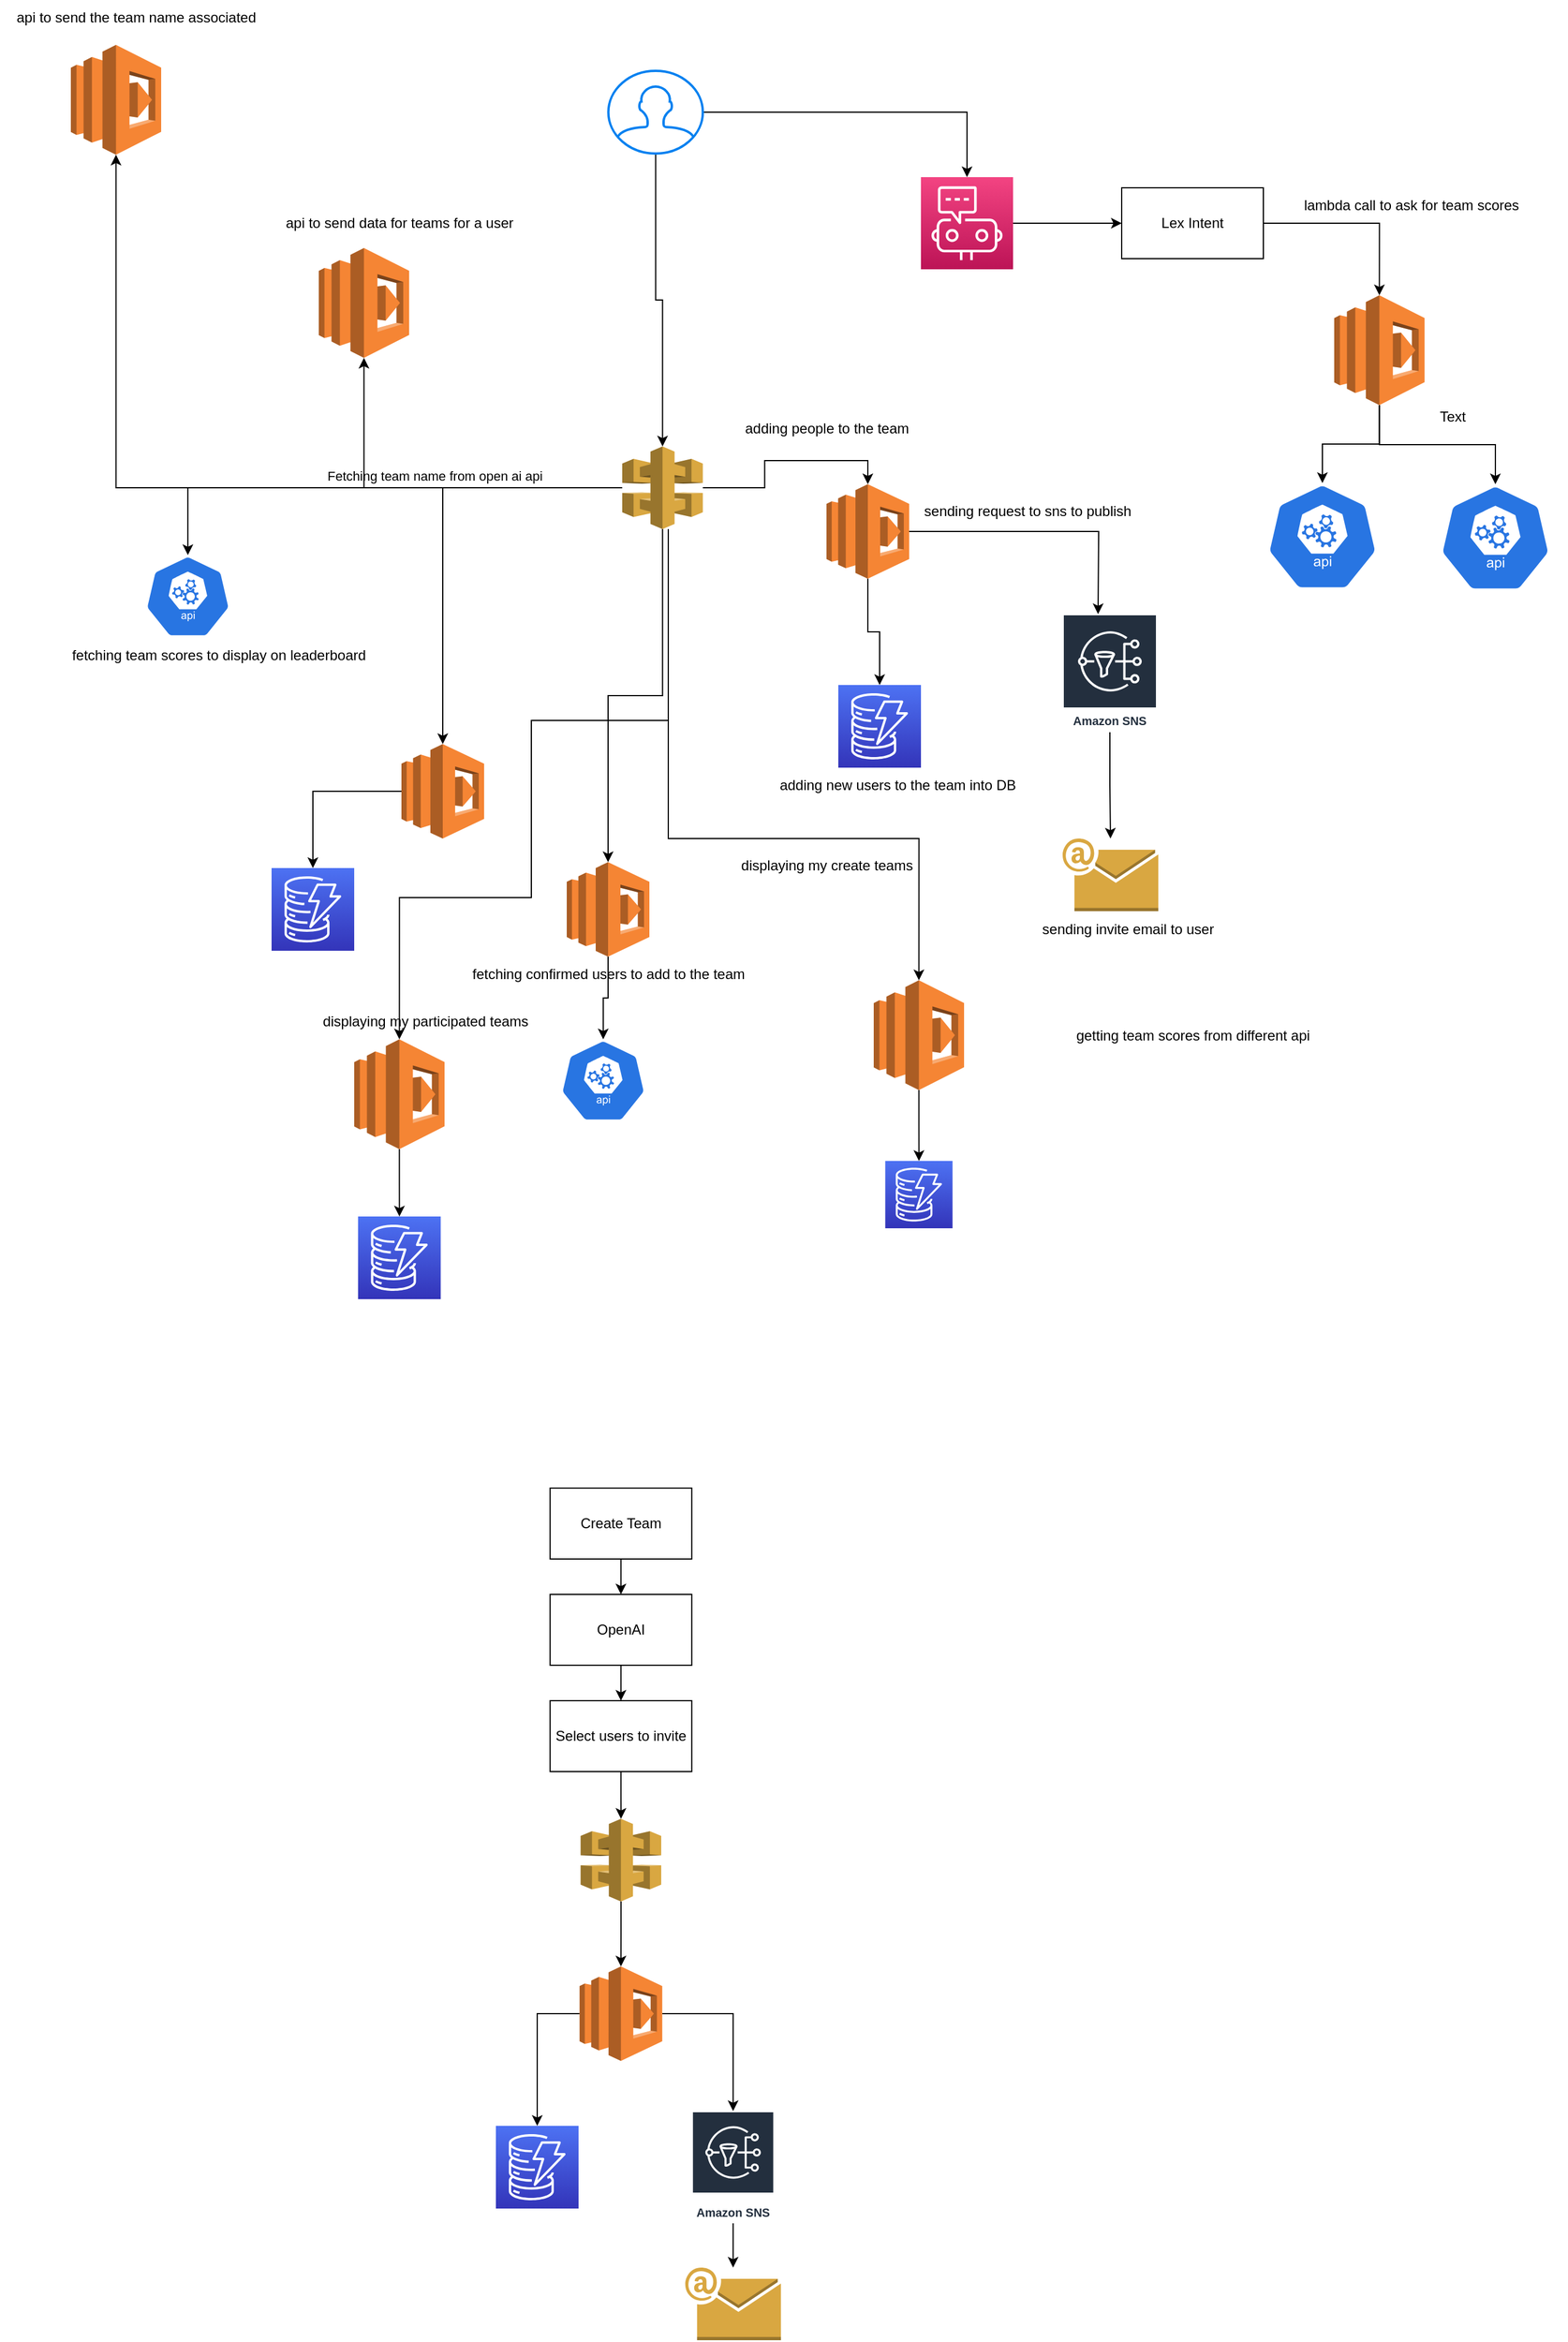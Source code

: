 <mxfile version="21.6.5" type="device">
  <diagram name="Page-1" id="6vmzrLI1gfVsMIcV5TNJ">
    <mxGraphModel dx="2767" dy="3112" grid="1" gridSize="10" guides="1" tooltips="1" connect="1" arrows="1" fold="1" page="1" pageScale="1" pageWidth="850" pageHeight="1100" math="0" shadow="0">
      <root>
        <mxCell id="0" />
        <mxCell id="1" parent="0" />
        <mxCell id="mvMGPAbySClWrUy9KK7t-10" value="" style="edgeStyle=orthogonalEdgeStyle;rounded=0;orthogonalLoop=1;jettySize=auto;html=1;" edge="1" parent="1" source="mvMGPAbySClWrUy9KK7t-1" target="mvMGPAbySClWrUy9KK7t-9">
          <mxGeometry relative="1" as="geometry" />
        </mxCell>
        <mxCell id="mvMGPAbySClWrUy9KK7t-1" value="Create Team" style="rounded=0;whiteSpace=wrap;html=1;" vertex="1" parent="1">
          <mxGeometry x="295.88" y="40" width="120" height="60" as="geometry" />
        </mxCell>
        <mxCell id="mvMGPAbySClWrUy9KK7t-17" value="" style="edgeStyle=orthogonalEdgeStyle;rounded=0;orthogonalLoop=1;jettySize=auto;html=1;" edge="1" parent="1" source="mvMGPAbySClWrUy9KK7t-2" target="mvMGPAbySClWrUy9KK7t-5">
          <mxGeometry relative="1" as="geometry" />
        </mxCell>
        <mxCell id="mvMGPAbySClWrUy9KK7t-2" value="" style="outlineConnect=0;dashed=0;verticalLabelPosition=bottom;verticalAlign=top;align=center;html=1;shape=mxgraph.aws3.api_gateway;fillColor=#D9A741;gradientColor=none;" vertex="1" parent="1">
          <mxGeometry x="321.76" y="320" width="68.25" height="70" as="geometry" />
        </mxCell>
        <mxCell id="mvMGPAbySClWrUy9KK7t-3" value="" style="sketch=0;points=[[0,0,0],[0.25,0,0],[0.5,0,0],[0.75,0,0],[1,0,0],[0,1,0],[0.25,1,0],[0.5,1,0],[0.75,1,0],[1,1,0],[0,0.25,0],[0,0.5,0],[0,0.75,0],[1,0.25,0],[1,0.5,0],[1,0.75,0]];outlineConnect=0;fontColor=#232F3E;gradientColor=#4D72F3;gradientDirection=north;fillColor=#3334B9;strokeColor=#ffffff;dashed=0;verticalLabelPosition=bottom;verticalAlign=top;align=center;html=1;fontSize=12;fontStyle=0;aspect=fixed;shape=mxgraph.aws4.resourceIcon;resIcon=mxgraph.aws4.dynamodb;" vertex="1" parent="1">
          <mxGeometry x="250" y="580" width="70" height="70" as="geometry" />
        </mxCell>
        <mxCell id="mvMGPAbySClWrUy9KK7t-18" style="edgeStyle=orthogonalEdgeStyle;rounded=0;orthogonalLoop=1;jettySize=auto;html=1;entryX=0.5;entryY=0;entryDx=0;entryDy=0;entryPerimeter=0;" edge="1" parent="1" source="mvMGPAbySClWrUy9KK7t-5" target="mvMGPAbySClWrUy9KK7t-3">
          <mxGeometry relative="1" as="geometry" />
        </mxCell>
        <mxCell id="mvMGPAbySClWrUy9KK7t-19" style="edgeStyle=orthogonalEdgeStyle;rounded=0;orthogonalLoop=1;jettySize=auto;html=1;" edge="1" parent="1" source="mvMGPAbySClWrUy9KK7t-5" target="mvMGPAbySClWrUy9KK7t-7">
          <mxGeometry relative="1" as="geometry" />
        </mxCell>
        <mxCell id="mvMGPAbySClWrUy9KK7t-5" value="" style="outlineConnect=0;dashed=0;verticalLabelPosition=bottom;verticalAlign=top;align=center;html=1;shape=mxgraph.aws3.lambda;fillColor=#F58534;gradientColor=none;" vertex="1" parent="1">
          <mxGeometry x="320.88" y="445" width="70" height="80" as="geometry" />
        </mxCell>
        <mxCell id="mvMGPAbySClWrUy9KK7t-20" value="" style="edgeStyle=orthogonalEdgeStyle;rounded=0;orthogonalLoop=1;jettySize=auto;html=1;" edge="1" parent="1" source="mvMGPAbySClWrUy9KK7t-7" target="mvMGPAbySClWrUy9KK7t-8">
          <mxGeometry relative="1" as="geometry" />
        </mxCell>
        <mxCell id="mvMGPAbySClWrUy9KK7t-7" value="Amazon SNS" style="sketch=0;outlineConnect=0;fontColor=#232F3E;gradientColor=none;strokeColor=#ffffff;fillColor=#232F3E;dashed=0;verticalLabelPosition=middle;verticalAlign=bottom;align=center;html=1;whiteSpace=wrap;fontSize=10;fontStyle=1;spacing=3;shape=mxgraph.aws4.productIcon;prIcon=mxgraph.aws4.sns;" vertex="1" parent="1">
          <mxGeometry x="415.88" y="567.5" width="70" height="95" as="geometry" />
        </mxCell>
        <mxCell id="mvMGPAbySClWrUy9KK7t-8" value="" style="outlineConnect=0;dashed=0;verticalLabelPosition=bottom;verticalAlign=top;align=center;html=1;shape=mxgraph.aws3.email;fillColor=#D9A741;gradientColor=none;" vertex="1" parent="1">
          <mxGeometry x="410.38" y="700" width="81" height="61.5" as="geometry" />
        </mxCell>
        <mxCell id="mvMGPAbySClWrUy9KK7t-12" value="" style="edgeStyle=orthogonalEdgeStyle;rounded=0;orthogonalLoop=1;jettySize=auto;html=1;" edge="1" parent="1" source="mvMGPAbySClWrUy9KK7t-9" target="mvMGPAbySClWrUy9KK7t-11">
          <mxGeometry relative="1" as="geometry" />
        </mxCell>
        <mxCell id="mvMGPAbySClWrUy9KK7t-9" value="OpenAI" style="rounded=0;whiteSpace=wrap;html=1;" vertex="1" parent="1">
          <mxGeometry x="295.88" y="130" width="120" height="60" as="geometry" />
        </mxCell>
        <mxCell id="mvMGPAbySClWrUy9KK7t-16" value="" style="edgeStyle=orthogonalEdgeStyle;rounded=0;orthogonalLoop=1;jettySize=auto;html=1;" edge="1" parent="1" source="mvMGPAbySClWrUy9KK7t-11" target="mvMGPAbySClWrUy9KK7t-2">
          <mxGeometry relative="1" as="geometry" />
        </mxCell>
        <mxCell id="mvMGPAbySClWrUy9KK7t-11" value="Select users to invite" style="rounded=0;whiteSpace=wrap;html=1;" vertex="1" parent="1">
          <mxGeometry x="295.88" y="220" width="120" height="60" as="geometry" />
        </mxCell>
        <mxCell id="mvMGPAbySClWrUy9KK7t-35" style="edgeStyle=orthogonalEdgeStyle;rounded=0;orthogonalLoop=1;jettySize=auto;html=1;entryX=0.5;entryY=0;entryDx=0;entryDy=0;entryPerimeter=0;" edge="1" parent="1" source="mvMGPAbySClWrUy9KK7t-22" target="mvMGPAbySClWrUy9KK7t-26">
          <mxGeometry relative="1" as="geometry" />
        </mxCell>
        <mxCell id="mvMGPAbySClWrUy9KK7t-36" value="Fetching team name from open ai api" style="edgeLabel;html=1;align=center;verticalAlign=middle;resizable=0;points=[];" vertex="1" connectable="0" parent="mvMGPAbySClWrUy9KK7t-35">
          <mxGeometry x="-0.225" y="-10" relative="1" as="geometry">
            <mxPoint x="-16" as="offset" />
          </mxGeometry>
        </mxCell>
        <mxCell id="mvMGPAbySClWrUy9KK7t-38" style="edgeStyle=orthogonalEdgeStyle;rounded=0;orthogonalLoop=1;jettySize=auto;html=1;entryX=0.5;entryY=0;entryDx=0;entryDy=0;entryPerimeter=0;" edge="1" parent="1" source="mvMGPAbySClWrUy9KK7t-22" target="mvMGPAbySClWrUy9KK7t-37">
          <mxGeometry relative="1" as="geometry" />
        </mxCell>
        <mxCell id="mvMGPAbySClWrUy9KK7t-43" style="edgeStyle=orthogonalEdgeStyle;rounded=0;orthogonalLoop=1;jettySize=auto;html=1;entryX=0.5;entryY=0;entryDx=0;entryDy=0;entryPerimeter=0;" edge="1" parent="1" source="mvMGPAbySClWrUy9KK7t-22" target="mvMGPAbySClWrUy9KK7t-42">
          <mxGeometry relative="1" as="geometry" />
        </mxCell>
        <mxCell id="mvMGPAbySClWrUy9KK7t-63" style="edgeStyle=orthogonalEdgeStyle;rounded=0;orthogonalLoop=1;jettySize=auto;html=1;entryX=0.5;entryY=0;entryDx=0;entryDy=0;entryPerimeter=0;" edge="1" parent="1" source="mvMGPAbySClWrUy9KK7t-22" target="mvMGPAbySClWrUy9KK7t-62">
          <mxGeometry relative="1" as="geometry">
            <Array as="points">
              <mxPoint x="396" y="-510" />
              <mxPoint x="608" y="-510" />
            </Array>
          </mxGeometry>
        </mxCell>
        <mxCell id="mvMGPAbySClWrUy9KK7t-70" style="edgeStyle=orthogonalEdgeStyle;rounded=0;orthogonalLoop=1;jettySize=auto;html=1;entryX=0.5;entryY=0;entryDx=0;entryDy=0;entryPerimeter=0;" edge="1" parent="1" source="mvMGPAbySClWrUy9KK7t-22" target="mvMGPAbySClWrUy9KK7t-69">
          <mxGeometry relative="1" as="geometry">
            <Array as="points">
              <mxPoint x="396" y="-610" />
              <mxPoint x="280" y="-610" />
              <mxPoint x="280" y="-460" />
              <mxPoint x="168" y="-460" />
            </Array>
          </mxGeometry>
        </mxCell>
        <mxCell id="mvMGPAbySClWrUy9KK7t-79" style="edgeStyle=orthogonalEdgeStyle;rounded=0;orthogonalLoop=1;jettySize=auto;html=1;entryX=0.5;entryY=0;entryDx=0;entryDy=0;entryPerimeter=0;" edge="1" parent="1" source="mvMGPAbySClWrUy9KK7t-22" target="mvMGPAbySClWrUy9KK7t-78">
          <mxGeometry relative="1" as="geometry" />
        </mxCell>
        <mxCell id="mvMGPAbySClWrUy9KK7t-98" style="edgeStyle=orthogonalEdgeStyle;rounded=0;orthogonalLoop=1;jettySize=auto;html=1;" edge="1" parent="1" source="mvMGPAbySClWrUy9KK7t-22" target="mvMGPAbySClWrUy9KK7t-97">
          <mxGeometry relative="1" as="geometry" />
        </mxCell>
        <mxCell id="mvMGPAbySClWrUy9KK7t-99" style="edgeStyle=orthogonalEdgeStyle;rounded=0;orthogonalLoop=1;jettySize=auto;html=1;" edge="1" parent="1" source="mvMGPAbySClWrUy9KK7t-22" target="mvMGPAbySClWrUy9KK7t-96">
          <mxGeometry relative="1" as="geometry" />
        </mxCell>
        <mxCell id="mvMGPAbySClWrUy9KK7t-22" value="" style="outlineConnect=0;dashed=0;verticalLabelPosition=bottom;verticalAlign=top;align=center;html=1;shape=mxgraph.aws3.api_gateway;fillColor=#D9A741;gradientColor=none;" vertex="1" parent="1">
          <mxGeometry x="357" y="-842" width="68.25" height="70" as="geometry" />
        </mxCell>
        <mxCell id="mvMGPAbySClWrUy9KK7t-23" value="" style="sketch=0;points=[[0,0,0],[0.25,0,0],[0.5,0,0],[0.75,0,0],[1,0,0],[0,1,0],[0.25,1,0],[0.5,1,0],[0.75,1,0],[1,1,0],[0,0.25,0],[0,0.5,0],[0,0.75,0],[1,0.25,0],[1,0.5,0],[1,0.75,0]];outlineConnect=0;fontColor=#232F3E;gradientColor=#4D72F3;gradientDirection=north;fillColor=#3334B9;strokeColor=#ffffff;dashed=0;verticalLabelPosition=bottom;verticalAlign=top;align=center;html=1;fontSize=12;fontStyle=0;aspect=fixed;shape=mxgraph.aws4.resourceIcon;resIcon=mxgraph.aws4.dynamodb;" vertex="1" parent="1">
          <mxGeometry x="60" y="-485" width="70" height="70" as="geometry" />
        </mxCell>
        <mxCell id="mvMGPAbySClWrUy9KK7t-24" style="edgeStyle=orthogonalEdgeStyle;rounded=0;orthogonalLoop=1;jettySize=auto;html=1;entryX=0.5;entryY=0;entryDx=0;entryDy=0;entryPerimeter=0;" edge="1" parent="1" source="mvMGPAbySClWrUy9KK7t-26" target="mvMGPAbySClWrUy9KK7t-23">
          <mxGeometry relative="1" as="geometry" />
        </mxCell>
        <mxCell id="mvMGPAbySClWrUy9KK7t-26" value="" style="outlineConnect=0;dashed=0;verticalLabelPosition=bottom;verticalAlign=top;align=center;html=1;shape=mxgraph.aws3.lambda;fillColor=#F58534;gradientColor=none;" vertex="1" parent="1">
          <mxGeometry x="170" y="-590" width="70" height="80" as="geometry" />
        </mxCell>
        <mxCell id="mvMGPAbySClWrUy9KK7t-34" value="" style="edgeStyle=orthogonalEdgeStyle;rounded=0;orthogonalLoop=1;jettySize=auto;html=1;" edge="1" parent="1" source="mvMGPAbySClWrUy9KK7t-30" target="mvMGPAbySClWrUy9KK7t-22">
          <mxGeometry relative="1" as="geometry" />
        </mxCell>
        <mxCell id="mvMGPAbySClWrUy9KK7t-82" style="edgeStyle=orthogonalEdgeStyle;rounded=0;orthogonalLoop=1;jettySize=auto;html=1;entryX=0.5;entryY=0;entryDx=0;entryDy=0;entryPerimeter=0;" edge="1" parent="1" source="mvMGPAbySClWrUy9KK7t-30" target="mvMGPAbySClWrUy9KK7t-81">
          <mxGeometry relative="1" as="geometry" />
        </mxCell>
        <mxCell id="mvMGPAbySClWrUy9KK7t-30" value="" style="html=1;verticalLabelPosition=bottom;align=center;labelBackgroundColor=#ffffff;verticalAlign=top;strokeWidth=2;strokeColor=#0080F0;shadow=0;dashed=0;shape=mxgraph.ios7.icons.user;" vertex="1" parent="1">
          <mxGeometry x="345.25" y="-1160" width="80" height="70" as="geometry" />
        </mxCell>
        <mxCell id="mvMGPAbySClWrUy9KK7t-61" value="" style="edgeStyle=orthogonalEdgeStyle;rounded=0;orthogonalLoop=1;jettySize=auto;html=1;" edge="1" parent="1" source="mvMGPAbySClWrUy9KK7t-37" target="mvMGPAbySClWrUy9KK7t-59">
          <mxGeometry relative="1" as="geometry" />
        </mxCell>
        <mxCell id="mvMGPAbySClWrUy9KK7t-37" value="" style="outlineConnect=0;dashed=0;verticalLabelPosition=bottom;verticalAlign=top;align=center;html=1;shape=mxgraph.aws3.lambda;fillColor=#F58534;gradientColor=none;" vertex="1" parent="1">
          <mxGeometry x="310" y="-490" width="70" height="80" as="geometry" />
        </mxCell>
        <mxCell id="mvMGPAbySClWrUy9KK7t-39" value="fetching confirmed users to add to the team" style="text;html=1;align=center;verticalAlign=middle;resizable=0;points=[];autosize=1;strokeColor=none;fillColor=none;rotation=0;" vertex="1" parent="1">
          <mxGeometry x="220" y="-410" width="250" height="30" as="geometry" />
        </mxCell>
        <mxCell id="mvMGPAbySClWrUy9KK7t-46" style="edgeStyle=orthogonalEdgeStyle;rounded=0;orthogonalLoop=1;jettySize=auto;html=1;" edge="1" parent="1" source="mvMGPAbySClWrUy9KK7t-42">
          <mxGeometry relative="1" as="geometry">
            <mxPoint x="760" y="-700" as="targetPoint" />
          </mxGeometry>
        </mxCell>
        <mxCell id="mvMGPAbySClWrUy9KK7t-53" value="" style="edgeStyle=orthogonalEdgeStyle;rounded=0;orthogonalLoop=1;jettySize=auto;html=1;" edge="1" parent="1" source="mvMGPAbySClWrUy9KK7t-42" target="mvMGPAbySClWrUy9KK7t-52">
          <mxGeometry relative="1" as="geometry" />
        </mxCell>
        <mxCell id="mvMGPAbySClWrUy9KK7t-42" value="" style="outlineConnect=0;dashed=0;verticalLabelPosition=bottom;verticalAlign=top;align=center;html=1;shape=mxgraph.aws3.lambda;fillColor=#F58534;gradientColor=none;" vertex="1" parent="1">
          <mxGeometry x="530" y="-810" width="70" height="80" as="geometry" />
        </mxCell>
        <mxCell id="mvMGPAbySClWrUy9KK7t-44" value="adding people to the team" style="text;html=1;align=center;verticalAlign=middle;resizable=0;points=[];autosize=1;strokeColor=none;fillColor=none;" vertex="1" parent="1">
          <mxGeometry x="450" y="-872" width="160" height="30" as="geometry" />
        </mxCell>
        <mxCell id="mvMGPAbySClWrUy9KK7t-49" value="" style="edgeStyle=orthogonalEdgeStyle;rounded=0;orthogonalLoop=1;jettySize=auto;html=1;" edge="1" parent="1" source="mvMGPAbySClWrUy9KK7t-47" target="mvMGPAbySClWrUy9KK7t-48">
          <mxGeometry relative="1" as="geometry" />
        </mxCell>
        <mxCell id="mvMGPAbySClWrUy9KK7t-47" value="Amazon SNS" style="sketch=0;outlineConnect=0;fontColor=#232F3E;gradientColor=none;strokeColor=#ffffff;fillColor=#232F3E;dashed=0;verticalLabelPosition=middle;verticalAlign=bottom;align=center;html=1;whiteSpace=wrap;fontSize=10;fontStyle=1;spacing=3;shape=mxgraph.aws4.productIcon;prIcon=mxgraph.aws4.sns;" vertex="1" parent="1">
          <mxGeometry x="730" y="-700" width="80" height="100" as="geometry" />
        </mxCell>
        <mxCell id="mvMGPAbySClWrUy9KK7t-48" value="" style="outlineConnect=0;dashed=0;verticalLabelPosition=bottom;verticalAlign=top;align=center;html=1;shape=mxgraph.aws3.email;fillColor=#D9A741;gradientColor=none;" vertex="1" parent="1">
          <mxGeometry x="730" y="-510" width="81" height="61.5" as="geometry" />
        </mxCell>
        <mxCell id="mvMGPAbySClWrUy9KK7t-50" value="sending request to sns to publish&lt;br&gt;" style="text;html=1;align=center;verticalAlign=middle;resizable=0;points=[];autosize=1;strokeColor=none;fillColor=none;" vertex="1" parent="1">
          <mxGeometry x="600" y="-802" width="200" height="30" as="geometry" />
        </mxCell>
        <mxCell id="mvMGPAbySClWrUy9KK7t-51" value="sending invite email to user" style="text;html=1;align=center;verticalAlign=middle;resizable=0;points=[];autosize=1;strokeColor=none;fillColor=none;" vertex="1" parent="1">
          <mxGeometry x="700" y="-448.5" width="170" height="30" as="geometry" />
        </mxCell>
        <mxCell id="mvMGPAbySClWrUy9KK7t-52" value="" style="sketch=0;points=[[0,0,0],[0.25,0,0],[0.5,0,0],[0.75,0,0],[1,0,0],[0,1,0],[0.25,1,0],[0.5,1,0],[0.75,1,0],[1,1,0],[0,0.25,0],[0,0.5,0],[0,0.75,0],[1,0.25,0],[1,0.5,0],[1,0.75,0]];outlineConnect=0;fontColor=#232F3E;gradientColor=#4D72F3;gradientDirection=north;fillColor=#3334B9;strokeColor=#ffffff;dashed=0;verticalLabelPosition=bottom;verticalAlign=top;align=center;html=1;fontSize=12;fontStyle=0;aspect=fixed;shape=mxgraph.aws4.resourceIcon;resIcon=mxgraph.aws4.dynamodb;" vertex="1" parent="1">
          <mxGeometry x="540" y="-640" width="70" height="70" as="geometry" />
        </mxCell>
        <mxCell id="mvMGPAbySClWrUy9KK7t-54" value="adding new users to the team into DB" style="text;html=1;align=center;verticalAlign=middle;resizable=0;points=[];autosize=1;strokeColor=none;fillColor=none;" vertex="1" parent="1">
          <mxGeometry x="480" y="-570" width="220" height="30" as="geometry" />
        </mxCell>
        <mxCell id="mvMGPAbySClWrUy9KK7t-59" value="" style="sketch=0;html=1;dashed=0;whitespace=wrap;fillColor=#2875E2;strokeColor=#ffffff;points=[[0.005,0.63,0],[0.1,0.2,0],[0.9,0.2,0],[0.5,0,0],[0.995,0.63,0],[0.72,0.99,0],[0.5,1,0],[0.28,0.99,0]];verticalLabelPosition=bottom;align=center;verticalAlign=top;shape=mxgraph.kubernetes.icon;prIcon=api" vertex="1" parent="1">
          <mxGeometry x="291.77" y="-340" width="98.23" height="70" as="geometry" />
        </mxCell>
        <mxCell id="mvMGPAbySClWrUy9KK7t-68" value="" style="edgeStyle=orthogonalEdgeStyle;rounded=0;orthogonalLoop=1;jettySize=auto;html=1;" edge="1" parent="1" source="mvMGPAbySClWrUy9KK7t-62" target="mvMGPAbySClWrUy9KK7t-65">
          <mxGeometry relative="1" as="geometry" />
        </mxCell>
        <mxCell id="mvMGPAbySClWrUy9KK7t-62" value="" style="outlineConnect=0;dashed=0;verticalLabelPosition=bottom;verticalAlign=top;align=center;html=1;shape=mxgraph.aws3.lambda;fillColor=#F58534;gradientColor=none;" vertex="1" parent="1">
          <mxGeometry x="570" y="-390" width="76.5" height="93" as="geometry" />
        </mxCell>
        <mxCell id="mvMGPAbySClWrUy9KK7t-64" value="displaying my create teams" style="text;html=1;align=center;verticalAlign=middle;resizable=0;points=[];autosize=1;strokeColor=none;fillColor=none;" vertex="1" parent="1">
          <mxGeometry x="445" y="-502" width="170" height="30" as="geometry" />
        </mxCell>
        <mxCell id="mvMGPAbySClWrUy9KK7t-65" value="" style="sketch=0;points=[[0,0,0],[0.25,0,0],[0.5,0,0],[0.75,0,0],[1,0,0],[0,1,0],[0.25,1,0],[0.5,1,0],[0.75,1,0],[1,1,0],[0,0.25,0],[0,0.5,0],[0,0.75,0],[1,0.25,0],[1,0.5,0],[1,0.75,0]];outlineConnect=0;fontColor=#232F3E;gradientColor=#4D72F3;gradientDirection=north;fillColor=#3334B9;strokeColor=#ffffff;dashed=0;verticalLabelPosition=bottom;verticalAlign=top;align=center;html=1;fontSize=12;fontStyle=0;aspect=fixed;shape=mxgraph.aws4.resourceIcon;resIcon=mxgraph.aws4.dynamodb;" vertex="1" parent="1">
          <mxGeometry x="579.75" y="-237" width="57" height="57" as="geometry" />
        </mxCell>
        <mxCell id="mvMGPAbySClWrUy9KK7t-74" style="edgeStyle=orthogonalEdgeStyle;rounded=0;orthogonalLoop=1;jettySize=auto;html=1;" edge="1" parent="1" source="mvMGPAbySClWrUy9KK7t-69" target="mvMGPAbySClWrUy9KK7t-73">
          <mxGeometry relative="1" as="geometry" />
        </mxCell>
        <mxCell id="mvMGPAbySClWrUy9KK7t-69" value="" style="outlineConnect=0;dashed=0;verticalLabelPosition=bottom;verticalAlign=top;align=center;html=1;shape=mxgraph.aws3.lambda;fillColor=#F58534;gradientColor=none;" vertex="1" parent="1">
          <mxGeometry x="130" y="-340" width="76.5" height="93" as="geometry" />
        </mxCell>
        <mxCell id="mvMGPAbySClWrUy9KK7t-71" value="displaying my participated teams" style="text;html=1;align=center;verticalAlign=middle;resizable=0;points=[];autosize=1;strokeColor=none;fillColor=none;" vertex="1" parent="1">
          <mxGeometry x="90" y="-370" width="200" height="30" as="geometry" />
        </mxCell>
        <mxCell id="mvMGPAbySClWrUy9KK7t-73" value="" style="sketch=0;points=[[0,0,0],[0.25,0,0],[0.5,0,0],[0.75,0,0],[1,0,0],[0,1,0],[0.25,1,0],[0.5,1,0],[0.75,1,0],[1,1,0],[0,0.25,0],[0,0.5,0],[0,0.75,0],[1,0.25,0],[1,0.5,0],[1,0.75,0]];outlineConnect=0;fontColor=#232F3E;gradientColor=#4D72F3;gradientDirection=north;fillColor=#3334B9;strokeColor=#ffffff;dashed=0;verticalLabelPosition=bottom;verticalAlign=top;align=center;html=1;fontSize=12;fontStyle=0;aspect=fixed;shape=mxgraph.aws4.resourceIcon;resIcon=mxgraph.aws4.dynamodb;" vertex="1" parent="1">
          <mxGeometry x="133.25" y="-190" width="70" height="70" as="geometry" />
        </mxCell>
        <mxCell id="mvMGPAbySClWrUy9KK7t-78" value="" style="sketch=0;html=1;dashed=0;whitespace=wrap;fillColor=#2875E2;strokeColor=#ffffff;points=[[0.005,0.63,0],[0.1,0.2,0],[0.9,0.2,0],[0.5,0,0],[0.995,0.63,0],[0.72,0.99,0],[0.5,1,0],[0.28,0.99,0]];verticalLabelPosition=bottom;align=center;verticalAlign=top;shape=mxgraph.kubernetes.icon;prIcon=api" vertex="1" parent="1">
          <mxGeometry x="-60" y="-750" width="98.23" height="70" as="geometry" />
        </mxCell>
        <mxCell id="mvMGPAbySClWrUy9KK7t-80" value="fetching team scores to display on leaderboard" style="text;html=1;align=center;verticalAlign=middle;resizable=0;points=[];autosize=1;strokeColor=none;fillColor=none;" vertex="1" parent="1">
          <mxGeometry x="-120" y="-680" width="270" height="30" as="geometry" />
        </mxCell>
        <mxCell id="mvMGPAbySClWrUy9KK7t-84" style="edgeStyle=orthogonalEdgeStyle;rounded=0;orthogonalLoop=1;jettySize=auto;html=1;entryX=0;entryY=0.5;entryDx=0;entryDy=0;" edge="1" parent="1" source="mvMGPAbySClWrUy9KK7t-81" target="mvMGPAbySClWrUy9KK7t-83">
          <mxGeometry relative="1" as="geometry" />
        </mxCell>
        <mxCell id="mvMGPAbySClWrUy9KK7t-81" value="" style="sketch=0;points=[[0,0,0],[0.25,0,0],[0.5,0,0],[0.75,0,0],[1,0,0],[0,1,0],[0.25,1,0],[0.5,1,0],[0.75,1,0],[1,1,0],[0,0.25,0],[0,0.5,0],[0,0.75,0],[1,0.25,0],[1,0.5,0],[1,0.75,0]];points=[[0,0,0],[0.25,0,0],[0.5,0,0],[0.75,0,0],[1,0,0],[0,1,0],[0.25,1,0],[0.5,1,0],[0.75,1,0],[1,1,0],[0,0.25,0],[0,0.5,0],[0,0.75,0],[1,0.25,0],[1,0.5,0],[1,0.75,0]];outlineConnect=0;fontColor=#232F3E;gradientColor=#F34482;gradientDirection=north;fillColor=#BC1356;strokeColor=#ffffff;dashed=0;verticalLabelPosition=bottom;verticalAlign=top;align=center;html=1;fontSize=12;fontStyle=0;aspect=fixed;shape=mxgraph.aws4.resourceIcon;resIcon=mxgraph.aws4.chatbot;" vertex="1" parent="1">
          <mxGeometry x="610" y="-1070" width="78" height="78" as="geometry" />
        </mxCell>
        <mxCell id="mvMGPAbySClWrUy9KK7t-87" style="edgeStyle=orthogonalEdgeStyle;rounded=0;orthogonalLoop=1;jettySize=auto;html=1;entryX=0.5;entryY=0;entryDx=0;entryDy=0;entryPerimeter=0;" edge="1" parent="1" source="mvMGPAbySClWrUy9KK7t-83" target="mvMGPAbySClWrUy9KK7t-86">
          <mxGeometry relative="1" as="geometry" />
        </mxCell>
        <mxCell id="mvMGPAbySClWrUy9KK7t-83" value="Lex Intent" style="rounded=0;whiteSpace=wrap;html=1;" vertex="1" parent="1">
          <mxGeometry x="780" y="-1061" width="120" height="60" as="geometry" />
        </mxCell>
        <mxCell id="mvMGPAbySClWrUy9KK7t-91" style="edgeStyle=orthogonalEdgeStyle;rounded=0;orthogonalLoop=1;jettySize=auto;html=1;entryX=0.5;entryY=0;entryDx=0;entryDy=0;entryPerimeter=0;" edge="1" parent="1" source="mvMGPAbySClWrUy9KK7t-86" target="mvMGPAbySClWrUy9KK7t-89">
          <mxGeometry relative="1" as="geometry" />
        </mxCell>
        <mxCell id="mvMGPAbySClWrUy9KK7t-92" style="edgeStyle=orthogonalEdgeStyle;rounded=0;orthogonalLoop=1;jettySize=auto;html=1;entryX=0.5;entryY=0;entryDx=0;entryDy=0;entryPerimeter=0;" edge="1" parent="1" source="mvMGPAbySClWrUy9KK7t-86" target="mvMGPAbySClWrUy9KK7t-90">
          <mxGeometry relative="1" as="geometry" />
        </mxCell>
        <mxCell id="mvMGPAbySClWrUy9KK7t-86" value="" style="outlineConnect=0;dashed=0;verticalLabelPosition=bottom;verticalAlign=top;align=center;html=1;shape=mxgraph.aws3.lambda;fillColor=#F58534;gradientColor=none;" vertex="1" parent="1">
          <mxGeometry x="960" y="-970" width="76.5" height="93" as="geometry" />
        </mxCell>
        <mxCell id="mvMGPAbySClWrUy9KK7t-89" value="" style="sketch=0;html=1;dashed=0;whitespace=wrap;fillColor=#2875E2;strokeColor=#ffffff;points=[[0.005,0.63,0],[0.1,0.2,0],[0.9,0.2,0],[0.5,0,0],[0.995,0.63,0],[0.72,0.99,0],[0.5,1,0],[0.28,0.99,0]];verticalLabelPosition=bottom;align=center;verticalAlign=top;shape=mxgraph.kubernetes.icon;prIcon=api" vertex="1" parent="1">
          <mxGeometry x="1036.5" y="-810" width="120" height="91" as="geometry" />
        </mxCell>
        <mxCell id="mvMGPAbySClWrUy9KK7t-90" value="" style="sketch=0;html=1;dashed=0;whitespace=wrap;fillColor=#2875E2;strokeColor=#ffffff;points=[[0.005,0.63,0],[0.1,0.2,0],[0.9,0.2,0],[0.5,0,0],[0.995,0.63,0],[0.72,0.99,0],[0.5,1,0],[0.28,0.99,0]];verticalLabelPosition=bottom;align=center;verticalAlign=top;shape=mxgraph.kubernetes.icon;prIcon=api" vertex="1" parent="1">
          <mxGeometry x="890" y="-811" width="120" height="91" as="geometry" />
        </mxCell>
        <mxCell id="mvMGPAbySClWrUy9KK7t-93" value="Text" style="text;html=1;align=center;verticalAlign=middle;resizable=0;points=[];autosize=1;strokeColor=none;fillColor=none;" vertex="1" parent="1">
          <mxGeometry x="1035" y="-882" width="50" height="30" as="geometry" />
        </mxCell>
        <mxCell id="mvMGPAbySClWrUy9KK7t-94" value="lambda call to ask for team scores" style="text;html=1;align=center;verticalAlign=middle;resizable=0;points=[];autosize=1;strokeColor=none;fillColor=none;" vertex="1" parent="1">
          <mxGeometry x="920" y="-1061" width="210" height="30" as="geometry" />
        </mxCell>
        <mxCell id="mvMGPAbySClWrUy9KK7t-95" value="getting team scores from different api&lt;br&gt;" style="text;html=1;align=center;verticalAlign=middle;resizable=0;points=[];autosize=1;strokeColor=none;fillColor=none;" vertex="1" parent="1">
          <mxGeometry x="730" y="-358.5" width="220" height="30" as="geometry" />
        </mxCell>
        <mxCell id="mvMGPAbySClWrUy9KK7t-96" value="" style="outlineConnect=0;dashed=0;verticalLabelPosition=bottom;verticalAlign=top;align=center;html=1;shape=mxgraph.aws3.lambda;fillColor=#F58534;gradientColor=none;" vertex="1" parent="1">
          <mxGeometry x="-110" y="-1182" width="76.5" height="93" as="geometry" />
        </mxCell>
        <mxCell id="mvMGPAbySClWrUy9KK7t-97" value="" style="outlineConnect=0;dashed=0;verticalLabelPosition=bottom;verticalAlign=top;align=center;html=1;shape=mxgraph.aws3.lambda;fillColor=#F58534;gradientColor=none;" vertex="1" parent="1">
          <mxGeometry x="100" y="-1010" width="76.5" height="93" as="geometry" />
        </mxCell>
        <mxCell id="mvMGPAbySClWrUy9KK7t-100" value="api to send data for teams for a user" style="text;html=1;align=center;verticalAlign=middle;resizable=0;points=[];autosize=1;strokeColor=none;fillColor=none;" vertex="1" parent="1">
          <mxGeometry x="58.25" y="-1046" width="220" height="30" as="geometry" />
        </mxCell>
        <mxCell id="mvMGPAbySClWrUy9KK7t-101" value="api to send the team name associated" style="text;html=1;align=center;verticalAlign=middle;resizable=0;points=[];autosize=1;strokeColor=none;fillColor=none;" vertex="1" parent="1">
          <mxGeometry x="-170" y="-1220" width="230" height="30" as="geometry" />
        </mxCell>
      </root>
    </mxGraphModel>
  </diagram>
</mxfile>
